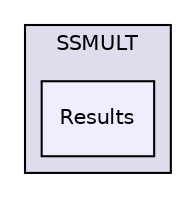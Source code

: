 digraph "libs/SuiteSparse/MATLAB_Tools/SSMULT/Results" {
  compound=true
  node [ fontsize="10", fontname="Helvetica"];
  edge [ labelfontsize="10", labelfontname="Helvetica"];
  subgraph clusterdir_3a7e3c2bd0a14159a8e8f0aa913b582e {
    graph [ bgcolor="#ddddee", pencolor="black", label="SSMULT" fontname="Helvetica", fontsize="10", URL="dir_3a7e3c2bd0a14159a8e8f0aa913b582e.html"]
  dir_477c98ea07bc1091c4f07c31f3d8d897 [shape=box, label="Results", style="filled", fillcolor="#eeeeff", pencolor="black", URL="dir_477c98ea07bc1091c4f07c31f3d8d897.html"];
  }
}
